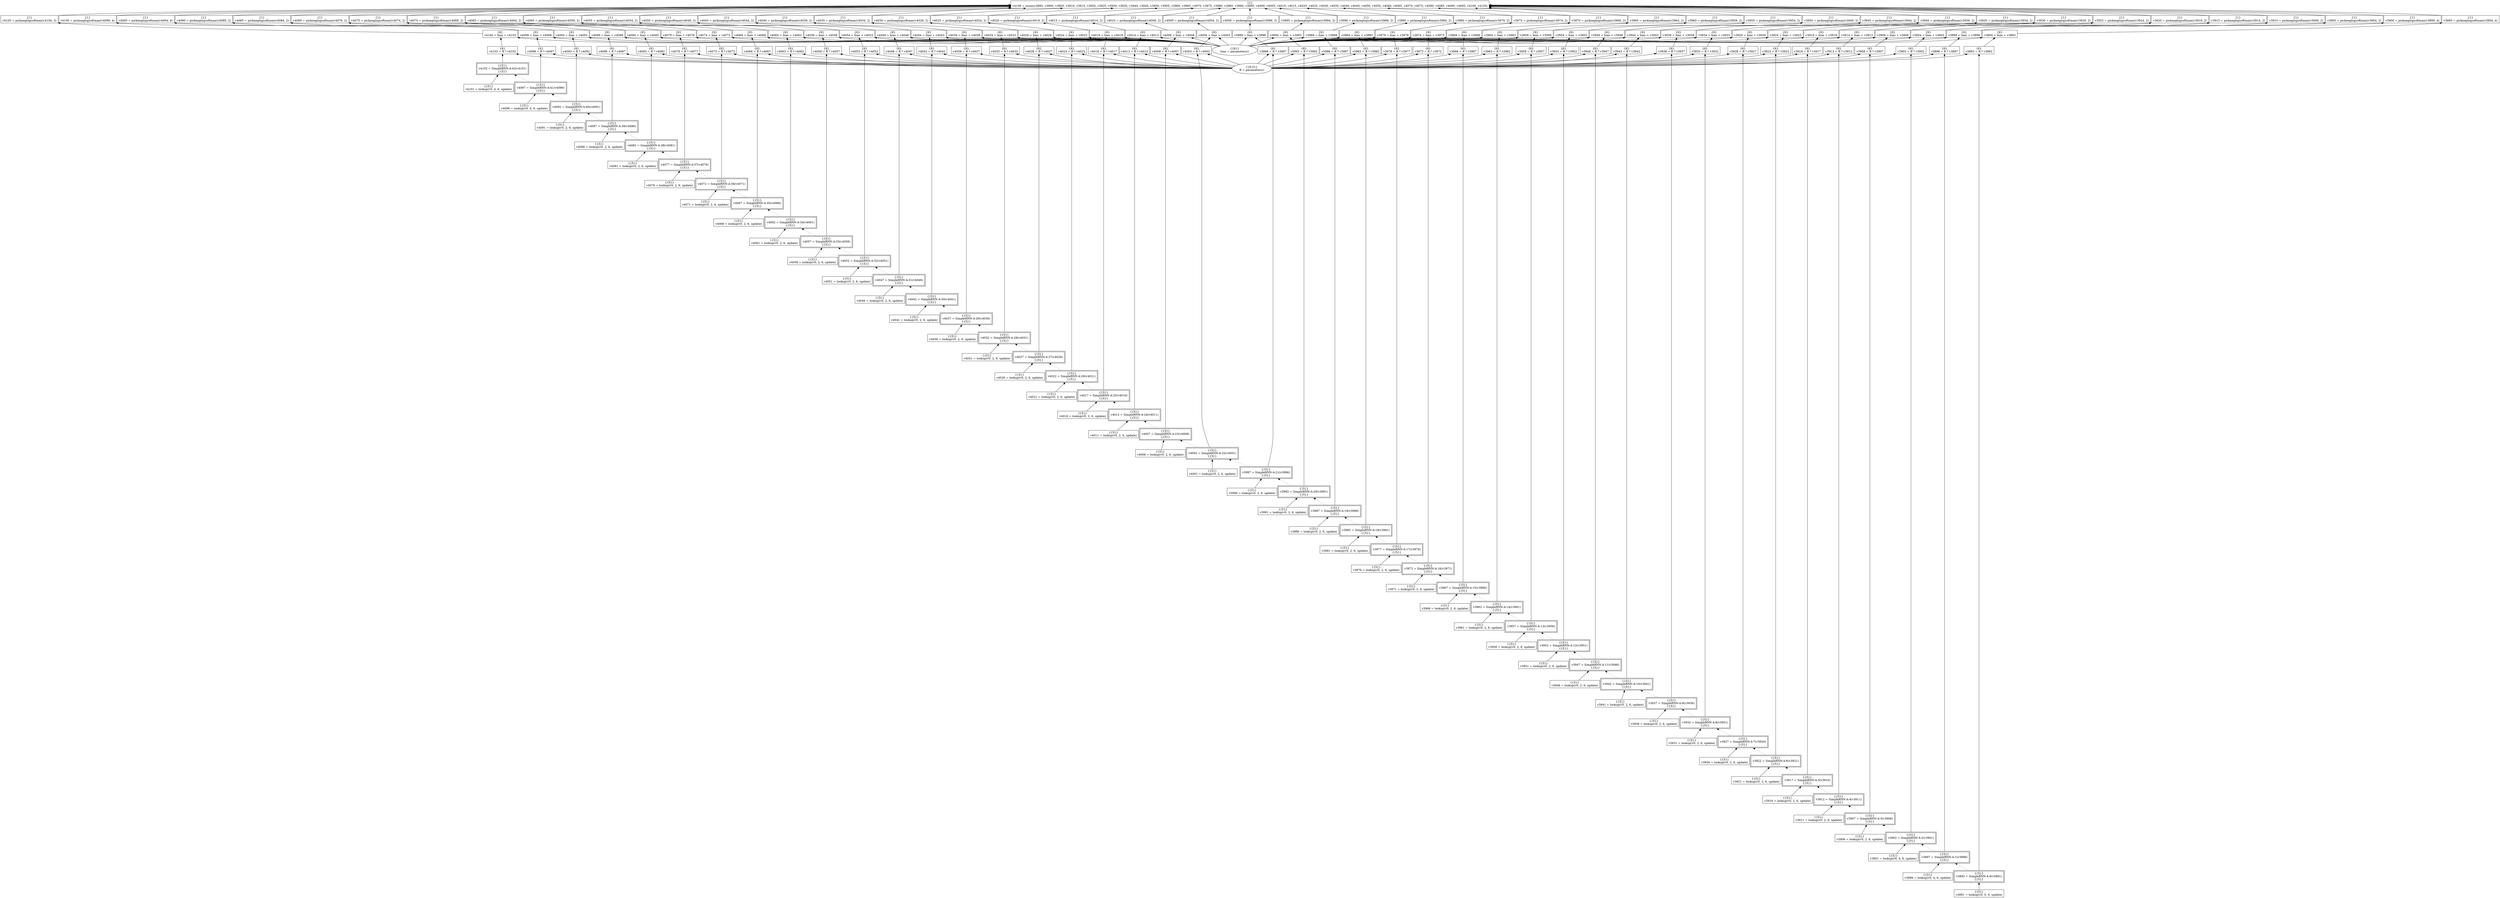 digraph G {
  rankdir=BT;
  nodesep=.05;
  node [shape=ellipse];  N2 N1
  node [shape=rect];  N4083 N3946 N4075 N3898 N4015 N3905 N4056 N3955 N4028 N4001 N4035 N4038 N3916 N3976 N4025 N4103 N4066 N3990 N4041 N3891 N4073 N4088 N3943 N4098 N4096 N3964 N4106 N4000 N4101 N3938 N3969 N3980 N3936 N4043 N3960 N4069 N4006 N3996 N4016 N4064 N3991 N3983 N4099 N3910 N4040 N4046 N3965 N3944 N3985 N4065 N4104 N3931 N4053 N3894 N4023 N4030 N3929 N3934 N4105 N4076 N4055 N3908 N3901 N3975 N4011 N4004 N3978 N4013 N4090 N4078 N4091 N4033 N3939 N3915 N4049 N4085 N4080 N4031 N3966 N3895 N4039 N3945 N4070 N3963 N4068 N3913 N3921 N4093 N4081 N4020 N3968 N3935 N3953 N3924 N4050 N3909 N3930 N4100 N3906 N4071 N3919 N3981 N3920 N4060 N3950 N3974 N4014 N3948 N3899 N4005 N3951 N4034 N4044 N3999 N3954 N3971 N3926 N4058 N3896 N4079 N4018 N4048 N3914 N4051 N4029 N4054 N4059 N3959 N3903 N3918 N3904 N4045 N4094 N4095 N4008 N3949 N3984 N3911 N3988 N4024 N4086 N3923 N3941 N4061 N4003 N3989 N3928 N4010 N3925 N3940 N3933 N3961 N3956 N4063 N3986 N4019 N3973 N3893 N3994 N4009 N3900 N3998 N4074 N4036 N4084 N4021 N3970 N3979 N3958 N4089 N3993 N4026 N3995
  node [shape=rect, peripheries=2];  N4067 N4032 N3942 N3967 N4007 N3927 N3937 N4072 N3987 N3917 N4027 N4057 N3957 N4062 N3902 N4077 N3932 N3922 N3947 N3912 N4017 N4037 N4022 N4012 N4047 N3962 N3982 N3892 N4102 N4002 N3907 N3952 N3992 N4092 N4097 N4082 N4052 N3997 N4087 N3897 N3977 N3972 N4042
  N4052 [label="{{5}}\nv4052 = SimpleRNN-A-32(v4051)\n{{5}}"] ;
  N4051 -> N4052;
  N4097 [label="{{5}}\nv4097 = SimpleRNN-A-41(v4096)\n{{5}}"] ;
  N4096 -> N4097;
  N3911 [label="{{5}}\nv3911 = lookup(v0, 2, 6, update)"] ;
  N3995 [label="{1}\nv3995 = pickneglogsoftmax(v3994, 2)"] ;
  N3994 -> N3995;
  N4054 [label="{6}\nv4054 = bias + v4053"] ;
  N2 -> N4054;
  N4053 -> N4054;
  N4099 [label="{6}\nv4099 = bias + v4098"] ;
  N2 -> N4099;
  N4098 -> N4099;
  N3945 [label="{1}\nv3945 = pickneglogsoftmax(v3944, 2)"] ;
  N3944 -> N3945;
  N3944 [label="{6}\nv3944 = bias + v3943"] ;
  N2 -> N3944;
  N3943 -> N3944;
  N3908 [label="{6}\nv3908 = R * v3907"] ;
  N1 -> N3908;
  N3907 -> N3908;
  N4055 [label="{1}\nv4055 = pickneglogsoftmax(v4054, 2)"] ;
  N4054 -> N4055;
  N4100 [label="{1}\nv4100 = pickneglogsoftmax(v4099, 4)"] ;
  N4099 -> N4100;
  N3948 [label="{6}\nv3948 = R * v3947"] ;
  N1 -> N3948;
  N3947 -> N3948;
  N3915 [label="{1}\nv3915 = pickneglogsoftmax(v3914, 2)"] ;
  N3914 -> N3915;
  N3893 [label="{6}\nv3893 = R * v3892"] ;
  N3892 -> N3893;
  N1 -> N3893;
  N4058 [label="{6}\nv4058 = R * v4057"] ;
  N1 -> N4058;
  N4057 -> N4058;
  N4103 [label="{6}\nv4103 = R * v4102"] ;
  N4102 -> N4103;
  N1 -> N4103;
  N3906 [label="{{5}}\nv3906 = lookup(v0, 2, 6, update)"] ;
  N4056 [label="{{5}}\nv4056 = lookup(v0, 2, 6, update)"] ;
  N4101 [label="{{5}}\nv4101 = lookup(v0, 4, 6, update)"] ;
  N3914 [label="{6}\nv3914 = bias + v3913"] ;
  N2 -> N3914;
  N3913 -> N3914;
  N3901 [label="{{5}}\nv3901 = lookup(v0, 4, 6, update)"] ;
  N3950 [label="{1}\nv3950 = pickneglogsoftmax(v3949, 2)"] ;
  N3949 -> N3950;
  N3898 [label="{6}\nv3898 = R * v3897"] ;
  N3897 -> N3898;
  N1 -> N3898;
  N4057 [label="{{5}}\nv4057 = SimpleRNN-A-33(v4056)\n{{5}}"] ;
  N4056 -> N4057;
  N4102 [label="{{5}}\nv4102 = SimpleRNN-A-42(v4101)\n{{5}}"] ;
  N4101 -> N4102;
  N3926 [label="{{5}}\nv3926 = lookup(v0, 2, 6, update)"] ;
  N4059 [label="{6}\nv4059 = bias + v4058"] ;
  N2 -> N4059;
  N4058 -> N4059;
  N4104 [label="{6}\nv4104 = bias + v4103"] ;
  N2 -> N4104;
  N4103 -> N4104;
  N3941 [label="{{5}}\nv3941 = lookup(v0, 2, 6, update)"] ;
  N3903 [label="{6}\nv3903 = R * v3902"] ;
  N1 -> N3903;
  N3902 -> N3903;
  N3937 [label="{{5}}\nv3937 = SimpleRNN-A-9(v3936)\n{{5}}"] ;
  N3936 -> N3937;
  N3994 [label="{6}\nv3994 = bias + v3993"] ;
  N2 -> N3994;
  N3993 -> N3994;
  N4060 [label="{1}\nv4060 = pickneglogsoftmax(v4059, 2)"] ;
  N4059 -> N4060;
  N4105 [label="{1}\nv4105 = pickneglogsoftmax(v4104, 3)"] ;
  N4104 -> N4105;
  N3905 [label="{1}\nv3905 = pickneglogsoftmax(v3904, 2)"] ;
  N3904 -> N3905;
  N3947 [label="{{5}}\nv3947 = SimpleRNN-A-11(v3946)\n{{5}}"] ;
  N3946 -> N3947;
  N3902 [label="{{5}}\nv3902 = SimpleRNN-A-2(v3901)\n{{5}}"] ;
  N3901 -> N3902;
  N3910 [label="{1}\nv3910 = pickneglogsoftmax(v3909, 2)"] ;
  N3909 -> N3910;
  N3979 [label="{6}\nv3979 = bias + v3978"] ;
  N2 -> N3979;
  N3978 -> N3979;
  N4063 [label="{6}\nv4063 = R * v4062"] ;
  N1 -> N4063;
  N4062 -> N4063;
  N3929 [label="{6}\nv3929 = bias + v3928"] ;
  N2 -> N3929;
  N3928 -> N3929;
  N3999 [label="{6}\nv3999 = bias + v3998"] ;
  N2 -> N3999;
  N3998 -> N3999;
  N3899 [label="{6}\nv3899 = bias + v3898"] ;
  N2 -> N3899;
  N3898 -> N3899;
  N3974 [label="{6}\nv3974 = bias + v3973"] ;
  N2 -> N3974;
  N3973 -> N3974;
  N3927 [label="{{5}}\nv3927 = SimpleRNN-A-7(v3926)\n{{5}}"] ;
  N3926 -> N3927;
  N3951 [label="{{5}}\nv3951 = lookup(v0, 2, 6, update)"] ;
  N4001 [label="{{5}}\nv4001 = lookup(v0, 2, 6, update)"] ;
  N3931 [label="{{5}}\nv3931 = lookup(v0, 2, 6, update)"] ;
  N3953 [label="{6}\nv3953 = R * v3952"] ;
  N1 -> N3953;
  N3952 -> N3953;
  N4000 [label="{1}\nv4000 = pickneglogsoftmax(v3999, 2)"] ;
  N3999 -> N4000;
  N4061 [label="{{5}}\nv4061 = lookup(v0, 2, 6, update)"] ;
  N4106 [label="{1}\nv4106 = esum(v3895, v3900, v3905, v3910, v3915, v3920, v3925, v3930, v3935, v3940, v3945, v3950, v3955, v3960, v3965, v3970, v3975, v3980, v3985, v3990, v3995, v4000, v4005, v4010, v4015, v4020, v4025, v4030, v4035, v4040, v4045, v4050, v4055, v4060, v4065, v4070, v4075, v4080, v4085, v4090, v4095, v4100, v4105)"] ;
  N4070 -> N4106;
  N4075 -> N4106;
  N4015 -> N4106;
  N4020 -> N4106;
  N3905 -> N4106;
  N3935 -> N4106;
  N3955 -> N4106;
  N4035 -> N4106;
  N4025 -> N4106;
  N4050 -> N4106;
  N3930 -> N4106;
  N4100 -> N4106;
  N3990 -> N4106;
  N3920 -> N4106;
  N4060 -> N4106;
  N3950 -> N4106;
  N4005 -> N4106;
  N4000 -> N4106;
  N3980 -> N4106;
  N3960 -> N4106;
  N4045 -> N4106;
  N4095 -> N4106;
  N3910 -> N4106;
  N4040 -> N4106;
  N3965 -> N4106;
  N3985 -> N4106;
  N4010 -> N4106;
  N3925 -> N4106;
  N3940 -> N4106;
  N4065 -> N4106;
  N4030 -> N4106;
  N4105 -> N4106;
  N4055 -> N4106;
  N3975 -> N4106;
  N4090 -> N4106;
  N3900 -> N4106;
  N3915 -> N4106;
  N3970 -> N4106;
  N4085 -> N4106;
  N4080 -> N4106;
  N3895 -> N4106;
  N3995 -> N4106;
  N3945 -> N4106;
  N3909 [label="{6}\nv3909 = bias + v3908"] ;
  N2 -> N3909;
  N3908 -> N3909;
  N3939 [label="{6}\nv3939 = bias + v3938"] ;
  N2 -> N3939;
  N3938 -> N3939;
  N3955 [label="{1}\nv3955 = pickneglogsoftmax(v3954, 2)"] ;
  N3954 -> N3955;
  N3977 [label="{{5}}\nv3977 = SimpleRNN-A-17(v3976)\n{{5}}"] ;
  N3976 -> N3977;
  N3997 [label="{{5}}\nv3997 = SimpleRNN-A-21(v3996)\n{{5}}"] ;
  N3996 -> N3997;
  N4062 [label="{{5}}\nv4062 = SimpleRNN-A-34(v4061)\n{{5}}"] ;
  N4061 -> N4062;
  N3932 [label="{{5}}\nv3932 = SimpleRNN-A-8(v3931)\n{{5}}"] ;
  N3931 -> N3932;
  N3991 [label="{{5}}\nv3991 = lookup(v0, 2, 6, update)"] ;
  N4064 [label="{6}\nv4064 = bias + v4063"] ;
  N2 -> N4064;
  N4063 -> N4064;
  N3913 [label="{6}\nv3913 = R * v3912"] ;
  N1 -> N3913;
  N3912 -> N3913;
  N3928 [label="{6}\nv3928 = R * v3927"] ;
  N1 -> N3928;
  N3927 -> N3928;
  N4065 [label="{1}\nv4065 = pickneglogsoftmax(v4064, 2)"] ;
  N4064 -> N4065;
  N3933 [label="{6}\nv3933 = R * v3932"] ;
  N1 -> N3933;
  N3932 -> N3933;
  N3935 [label="{1}\nv3935 = pickneglogsoftmax(v3934, 2)"] ;
  N3934 -> N3935;
  N3900 [label="{1}\nv3900 = pickneglogsoftmax(v3899, 4)"] ;
  N3899 -> N3900;
  N3938 [label="{6}\nv3938 = R * v3937"] ;
  N1 -> N3938;
  N3937 -> N3938;
  N3956 [label="{{5}}\nv3956 = lookup(v0, 2, 6, update)"] ;
  N3972 [label="{{5}}\nv3972 = SimpleRNN-A-16(v3971)\n{{5}}"] ;
  N3971 -> N3972;
  N4068 [label="{6}\nv4068 = R * v4067"] ;
  N1 -> N4068;
  N4067 -> N4068;
  N3912 [label="{{5}}\nv3912 = SimpleRNN-A-4(v3911)\n{{5}}"] ;
  N3911 -> N3912;
  N3993 [label="{6}\nv3993 = R * v3992"] ;
  N1 -> N3993;
  N3992 -> N3993;
  N3907 [label="{{5}}\nv3907 = SimpleRNN-A-3(v3906)\n{{5}}"] ;
  N3906 -> N3907;
  N3980 [label="{1}\nv3980 = pickneglogsoftmax(v3979, 2)"] ;
  N3979 -> N3980;
  N4066 [label="{{5}}\nv4066 = lookup(v0, 2, 6, update)"] ;
  N3998 [label="{6}\nv3998 = R * v3997"] ;
  N1 -> N3998;
  N3997 -> N3998;
  N3891 [label="{{5}}\nv3891 = lookup(v0, 0, 6, update)"] ;
  N3996 [label="{{5}}\nv3996 = lookup(v0, 2, 6, update)"] ;
  N4067 [label="{{5}}\nv4067 = SimpleRNN-A-35(v4066)\n{{5}}"] ;
  N4066 -> N4067;
  N3892 [label="{{5}}\nv3892 = SimpleRNN-A-0(v3891)\n{{5}}"] ;
  N3891 -> N3892;
  N3934 [label="{6}\nv3934 = bias + v3933"] ;
  N2 -> N3934;
  N3933 -> N3934;
  N3952 [label="{{5}}\nv3952 = SimpleRNN-A-12(v3951)\n{{5}}"] ;
  N3951 -> N3952;
  N4003 [label="{6}\nv4003 = R * v4002"] ;
  N4002 -> N4003;
  N1 -> N4003;
  N4069 [label="{6}\nv4069 = bias + v4068"] ;
  N2 -> N4069;
  N4068 -> N4069;
  N3942 [label="{{5}}\nv3942 = SimpleRNN-A-10(v3941)\n{{5}}"] ;
  N3941 -> N3942;
  N4070 [label="{1}\nv4070 = pickneglogsoftmax(v4069, 2)"] ;
  N4069 -> N4070;
  N3958 [label="{6}\nv3958 = R * v3957"] ;
  N1 -> N3958;
  N3957 -> N3958;
  N3976 [label="{{5}}\nv3976 = lookup(v0, 2, 6, update)"] ;
  N3949 [label="{6}\nv3949 = bias + v3948"] ;
  N2 -> N3949;
  N3948 -> N3949;
  N3954 [label="{6}\nv3954 = bias + v3953"] ;
  N2 -> N3954;
  N3953 -> N3954;
  N4073 [label="{6}\nv4073 = R * v4072"] ;
  N1 -> N4073;
  N4072 -> N4073;
  N3895 [label="{1}\nv3895 = pickneglogsoftmax(v3894, 4)"] ;
  N3894 -> N3895;
  N3894 [label="{6}\nv3894 = bias + v3893"] ;
  N2 -> N3894;
  N3893 -> N3894;
  N3936 [label="{{5}}\nv3936 = lookup(v0, 2, 6, update)"] ;
  N3946 [label="{{5}}\nv3946 = lookup(v0, 2, 6, update)"] ;
  N3992 [label="{{5}}\nv3992 = SimpleRNN-A-20(v3991)\n{{5}}"] ;
  N3991 -> N3992;
  N4071 [label="{{5}}\nv4071 = lookup(v0, 2, 6, update)"] ;
  N3930 [label="{1}\nv3930 = pickneglogsoftmax(v3929, 2)"] ;
  N3929 -> N3930;
  N3971 [label="{{5}}\nv3971 = lookup(v0, 2, 6, update)"] ;
  N3975 [label="{1}\nv3975 = pickneglogsoftmax(v3974, 2)"] ;
  N3974 -> N3975;
  N4072 [label="{{5}}\nv4072 = SimpleRNN-A-36(v4071)\n{{5}}"] ;
  N4071 -> N4072;
  N1 [label="{{6,5}}\nR = parameters()"] ;
  N3904 [label="{6}\nv3904 = bias + v3903"] ;
  N2 -> N3904;
  N3903 -> N3904;
  N3978 [label="{6}\nv3978 = R * v3977"] ;
  N3977 -> N3978;
  N1 -> N3978;
  N4074 [label="{6}\nv4074 = bias + v4073"] ;
  N2 -> N4074;
  N4073 -> N4074;
  N2 [label="{{6}}\nbias = parameters()"] ;
  N3897 [label="{{5}}\nv3897 = SimpleRNN-A-1(v3896)\n{{5}}"] ;
  N3896 -> N3897;
  N3973 [label="{6}\nv3973 = R * v3972"] ;
  N1 -> N3973;
  N3972 -> N3973;
  N4075 [label="{1}\nv4075 = pickneglogsoftmax(v4074, 2)"] ;
  N4074 -> N4075;
  N3896 [label="{{5}}\nv3896 = lookup(v0, 4, 6, update)"] ;
  N4012 [label="{{5}}\nv4012 = SimpleRNN-A-24(v4011)\n{{5}}"] ;
  N4011 -> N4012;
  N4033 [label="{6}\nv4033 = R * v4032"] ;
  N1 -> N4033;
  N4032 -> N4033;
  N4078 [label="{6}\nv4078 = R * v4077"] ;
  N1 -> N4078;
  N4077 -> N4078;
  N3987 [label="{{5}}\nv3987 = SimpleRNN-A-19(v3986)\n{{5}}"] ;
  N3986 -> N3987;
  N4023 [label="{6}\nv4023 = R * v4022"] ;
  N4022 -> N4023;
  N1 -> N4023;
  N4031 [label="{{5}}\nv4031 = lookup(v0, 2, 6, update)"] ;
  N4076 [label="{{5}}\nv4076 = lookup(v0, 2, 6, update)"] ;
  N4010 [label="{1}\nv4010 = pickneglogsoftmax(v4009, 2)"] ;
  N4009 -> N4010;
  N3917 [label="{{5}}\nv3917 = SimpleRNN-A-5(v3916)\n{{5}}"] ;
  N3916 -> N3917;
  N4032 [label="{{5}}\nv4032 = SimpleRNN-A-28(v4031)\n{{5}}"] ;
  N4031 -> N4032;
  N4077 [label="{{5}}\nv4077 = SimpleRNN-A-37(v4076)\n{{5}}"] ;
  N4076 -> N4077;
  N3921 [label="{{5}}\nv3921 = lookup(v0, 2, 6, update)"] ;
  N3988 [label="{6}\nv3988 = R * v3987"] ;
  N3987 -> N3988;
  N1 -> N3988;
  N4015 [label="{1}\nv4015 = pickneglogsoftmax(v4014, 2)"] ;
  N4014 -> N4015;
  N4034 [label="{6}\nv4034 = bias + v4033"] ;
  N2 -> N4034;
  N4033 -> N4034;
  N4079 [label="{6}\nv4079 = bias + v4078"] ;
  N2 -> N4079;
  N4078 -> N4079;
  N3990 [label="{1}\nv3990 = pickneglogsoftmax(v3989, 2)"] ;
  N3989 -> N3990;
  N3986 [label="{{5}}\nv3986 = lookup(v0, 2, 6, update)"] ;
  N4018 [label="{6}\nv4018 = R * v4017"] ;
  N1 -> N4018;
  N4017 -> N4018;
  N3983 [label="{6}\nv3983 = R * v3982"] ;
  N1 -> N3983;
  N3982 -> N3983;
  N4035 [label="{1}\nv4035 = pickneglogsoftmax(v4034, 2)"] ;
  N4034 -> N4035;
  N4080 [label="{1}\nv4080 = pickneglogsoftmax(v4079, 2)"] ;
  N4079 -> N4080;
  N3989 [label="{6}\nv3989 = bias + v3988"] ;
  N2 -> N3989;
  N3988 -> N3989;
  N4024 [label="{6}\nv4024 = bias + v4023"] ;
  N2 -> N4024;
  N4023 -> N4024;
  N4038 [label="{6}\nv4038 = R * v4037"] ;
  N1 -> N4038;
  N4037 -> N4038;
  N4083 [label="{6}\nv4083 = R * v4082"] ;
  N4082 -> N4083;
  N1 -> N4083;
  N3919 [label="{6}\nv3919 = bias + v3918"] ;
  N2 -> N3919;
  N3918 -> N3919;
  N3962 [label="{{5}}\nv3962 = SimpleRNN-A-14(v3961)\n{{5}}"] ;
  N3961 -> N3962;
  N4011 [label="{{5}}\nv4011 = lookup(v0, 2, 6, update)"] ;
  N4036 [label="{{5}}\nv4036 = lookup(v0, 2, 6, update)"] ;
  N4081 [label="{{5}}\nv4081 = lookup(v0, 2, 6, update)"] ;
  N4017 [label="{{5}}\nv4017 = SimpleRNN-A-25(v4016)\n{{5}}"] ;
  N4016 -> N4017;
  N4037 [label="{{5}}\nv4037 = SimpleRNN-A-29(v4036)\n{{5}}"] ;
  N4036 -> N4037;
  N4082 [label="{{5}}\nv4082 = SimpleRNN-A-38(v4081)\n{{5}}"] ;
  N4081 -> N4082;
  N4020 [label="{1}\nv4020 = pickneglogsoftmax(v4019, 2)"] ;
  N4019 -> N4020;
  N3925 [label="{1}\nv3925 = pickneglogsoftmax(v3924, 2)"] ;
  N3924 -> N3925;
  N3965 [label="{1}\nv3965 = pickneglogsoftmax(v3964, 2)"] ;
  N3964 -> N3965;
  N4039 [label="{6}\nv4039 = bias + v4038"] ;
  N2 -> N4039;
  N4038 -> N4039;
  N4084 [label="{6}\nv4084 = bias + v4083"] ;
  N2 -> N4084;
  N4083 -> N4084;
  N3961 [label="{{5}}\nv3961 = lookup(v0, 2, 6, update)"] ;
  N3968 [label="{6}\nv3968 = R * v3967"] ;
  N1 -> N3968;
  N3967 -> N3968;
  N4019 [label="{6}\nv4019 = bias + v4018"] ;
  N2 -> N4019;
  N4018 -> N4019;
  N3916 [label="{{5}}\nv3916 = lookup(v0, 2, 6, update)"] ;
  N4040 [label="{1}\nv4040 = pickneglogsoftmax(v4039, 2)"] ;
  N4039 -> N4040;
  N4085 [label="{1}\nv4085 = pickneglogsoftmax(v4084, 2)"] ;
  N4084 -> N4085;
  N4016 [label="{{5}}\nv4016 = lookup(v0, 2, 6, update)"] ;
  N3924 [label="{6}\nv3924 = bias + v3923"] ;
  N2 -> N3924;
  N3923 -> N3924;
  N3920 [label="{1}\nv3920 = pickneglogsoftmax(v3919, 2)"] ;
  N3919 -> N3920;
  N4006 [label="{{5}}\nv4006 = lookup(v0, 2, 6, update)"] ;
  N4043 [label="{6}\nv4043 = R * v4042"] ;
  N1 -> N4043;
  N4042 -> N4043;
  N4088 [label="{6}\nv4088 = R * v4087"] ;
  N1 -> N4088;
  N4087 -> N4088;
  N3969 [label="{6}\nv3969 = bias + v3968"] ;
  N2 -> N3969;
  N3968 -> N3969;
  N4013 [label="{6}\nv4013 = R * v4012"] ;
  N1 -> N4013;
  N4012 -> N4013;
  N3966 [label="{{5}}\nv3966 = lookup(v0, 2, 6, update)"] ;
  N4014 [label="{6}\nv4014 = bias + v4013"] ;
  N2 -> N4014;
  N4013 -> N4014;
  N4041 [label="{{5}}\nv4041 = lookup(v0, 2, 6, update)"] ;
  N4086 [label="{{5}}\nv4086 = lookup(v0, 2, 6, update)"] ;
  N4025 [label="{1}\nv4025 = pickneglogsoftmax(v4024, 2)"] ;
  N4024 -> N4025;
  N3963 [label="{6}\nv3963 = R * v3962"] ;
  N1 -> N3963;
  N3962 -> N3963;
  N4042 [label="{{5}}\nv4042 = SimpleRNN-A-30(v4041)\n{{5}}"] ;
  N4041 -> N4042;
  N4087 [label="{{5}}\nv4087 = SimpleRNN-A-39(v4086)\n{{5}}"] ;
  N4086 -> N4087;
  N4009 [label="{6}\nv4009 = bias + v4008"] ;
  N2 -> N4009;
  N4008 -> N4009;
  N4004 [label="{6}\nv4004 = bias + v4003"] ;
  N2 -> N4004;
  N4003 -> N4004;
  N4044 [label="{6}\nv4044 = bias + v4043"] ;
  N2 -> N4044;
  N4043 -> N4044;
  N4089 [label="{6}\nv4089 = bias + v4088"] ;
  N2 -> N4089;
  N4088 -> N4089;
  N3967 [label="{{5}}\nv3967 = SimpleRNN-A-15(v3966)\n{{5}}"] ;
  N3966 -> N3967;
  N4045 [label="{1}\nv4045 = pickneglogsoftmax(v4044, 2)"] ;
  N4044 -> N4045;
  N4090 [label="{1}\nv4090 = pickneglogsoftmax(v4089, 2)"] ;
  N4089 -> N4090;
  N3960 [label="{1}\nv3960 = pickneglogsoftmax(v3959, 2)"] ;
  N3959 -> N3960;
  N3959 [label="{6}\nv3959 = bias + v3958"] ;
  N2 -> N3959;
  N3958 -> N3959;
  N3943 [label="{6}\nv3943 = R * v3942"] ;
  N1 -> N3943;
  N3942 -> N3943;
  N4002 [label="{{5}}\nv4002 = SimpleRNN-A-22(v4001)\n{{5}}"] ;
  N4001 -> N4002;
  N4022 [label="{{5}}\nv4022 = SimpleRNN-A-26(v4021)\n{{5}}"] ;
  N4021 -> N4022;
  N3940 [label="{1}\nv3940 = pickneglogsoftmax(v3939, 2)"] ;
  N3939 -> N3940;
  N4008 [label="{6}\nv4008 = R * v4007"] ;
  N1 -> N4008;
  N4007 -> N4008;
  N4048 [label="{6}\nv4048 = R * v4047"] ;
  N1 -> N4048;
  N4047 -> N4048;
  N4093 [label="{6}\nv4093 = R * v4092"] ;
  N1 -> N4093;
  N4092 -> N4093;
  N3964 [label="{6}\nv3964 = bias + v3963"] ;
  N2 -> N3964;
  N3963 -> N3964;
  N4021 [label="{{5}}\nv4021 = lookup(v0, 2, 6, update)"] ;
  N4046 [label="{{5}}\nv4046 = lookup(v0, 2, 6, update)"] ;
  N4091 [label="{{5}}\nv4091 = lookup(v0, 2, 6, update)"] ;
  N3923 [label="{6}\nv3923 = R * v3922"] ;
  N3922 -> N3923;
  N1 -> N3923;
  N3985 [label="{1}\nv3985 = pickneglogsoftmax(v3984, 2)"] ;
  N3984 -> N3985;
  N4047 [label="{{5}}\nv4047 = SimpleRNN-A-31(v4046)\n{{5}}"] ;
  N4046 -> N4047;
  N4092 [label="{{5}}\nv4092 = SimpleRNN-A-40(v4091)\n{{5}}"] ;
  N4091 -> N4092;
  N3957 [label="{{5}}\nv3957 = SimpleRNN-A-13(v3956)\n{{5}}"] ;
  N3956 -> N3957;
  N4028 [label="{6}\nv4028 = R * v4027"] ;
  N1 -> N4028;
  N4027 -> N4028;
  N4049 [label="{6}\nv4049 = bias + v4048"] ;
  N2 -> N4049;
  N4048 -> N4049;
  N4094 [label="{6}\nv4094 = bias + v4093"] ;
  N2 -> N4094;
  N4093 -> N4094;
  N4005 [label="{1}\nv4005 = pickneglogsoftmax(v4004, 2)"] ;
  N4004 -> N4005;
  N3922 [label="{{5}}\nv3922 = SimpleRNN-A-6(v3921)\n{{5}}"] ;
  N3921 -> N3922;
  N3984 [label="{6}\nv3984 = bias + v3983"] ;
  N2 -> N3984;
  N3983 -> N3984;
  N4026 [label="{{5}}\nv4026 = lookup(v0, 2, 6, update)"] ;
  N4050 [label="{1}\nv4050 = pickneglogsoftmax(v4049, 2)"] ;
  N4049 -> N4050;
  N3918 [label="{6}\nv3918 = R * v3917"] ;
  N1 -> N3918;
  N3917 -> N3918;
  N3981 [label="{{5}}\nv3981 = lookup(v0, 2, 6, update)"] ;
  N4095 [label="{1}\nv4095 = pickneglogsoftmax(v4094, 4)"] ;
  N4094 -> N4095;
  N4007 [label="{{5}}\nv4007 = SimpleRNN-A-23(v4006)\n{{5}}"] ;
  N4006 -> N4007;
  N4027 [label="{{5}}\nv4027 = SimpleRNN-A-27(v4026)\n{{5}}"] ;
  N4026 -> N4027;
  N4029 [label="{6}\nv4029 = bias + v4028"] ;
  N2 -> N4029;
  N4028 -> N4029;
  N4053 [label="{6}\nv4053 = R * v4052"] ;
  N1 -> N4053;
  N4052 -> N4053;
  N4098 [label="{6}\nv4098 = R * v4097"] ;
  N1 -> N4098;
  N4097 -> N4098;
  N3970 [label="{1}\nv3970 = pickneglogsoftmax(v3969, 2)"] ;
  N3969 -> N3970;
  N3982 [label="{{5}}\nv3982 = SimpleRNN-A-18(v3981)\n{{5}}"] ;
  N3981 -> N3982;
  N4030 [label="{1}\nv4030 = pickneglogsoftmax(v4029, 2)"] ;
  N4029 -> N4030;
  N4051 [label="{{5}}\nv4051 = lookup(v0, 2, 6, update)"] ;
  N4096 [label="{{5}}\nv4096 = lookup(v0, 4, 6, update)"] ;
  N4027 -> N4032 [style=dotted];
  N3942 -> N3947 [style=dotted];
  N4067 -> N4072 [style=dotted];
  N3917 -> N3922 [style=dotted];
  N4012 -> N4017 [style=dotted];
  N3957 -> N3962 [style=dotted];
  N4007 -> N4012 [style=dotted];
  N3902 -> N3907 [style=dotted];
  N3992 -> N3997 [style=dotted];
  N3892 -> N3897 [style=dotted];
  N3987 -> N3992 [style=dotted];
  N4042 -> N4047 [style=dotted];
  N4047 -> N4052 [style=dotted];
  N3912 -> N3917 [style=dotted];
  N3962 -> N3967 [style=dotted];
  N4092 -> N4097 [style=dotted];
  N4032 -> N4037 [style=dotted];
  N4002 -> N4007 [style=dotted];
  N3907 -> N3912 [style=dotted];
  N3922 -> N3927 [style=dotted];
  N3932 -> N3937 [style=dotted];
  N4097 -> N4102 [style=dotted];
  N4062 -> N4067 [style=dotted];
  N4082 -> N4087 [style=dotted];
  N3997 -> N4002 [style=dotted];
  N3927 -> N3932 [style=dotted];
  N4077 -> N4082 [style=dotted];
  N4017 -> N4022 [style=dotted];
  N3982 -> N3987 [style=dotted];
  N3947 -> N3952 [style=dotted];
  N3952 -> N3957 [style=dotted];
  N3897 -> N3902 [style=dotted];
  N4022 -> N4027 [style=dotted];
  N4072 -> N4077 [style=dotted];
  N4057 -> N4062 [style=dotted];
  N4037 -> N4042 [style=dotted];
  N4052 -> N4057 [style=dotted];
  N4087 -> N4092 [style=dotted];
  N3977 -> N3982 [style=dotted];
  N3937 -> N3942 [style=dotted];
  N3972 -> N3977 [style=dotted];
  N3967 -> N3972 [style=dotted];
}
